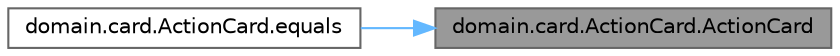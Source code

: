 digraph "domain.card.ActionCard.ActionCard"
{
 // LATEX_PDF_SIZE
  bgcolor="transparent";
  edge [fontname=Helvetica,fontsize=10,labelfontname=Helvetica,labelfontsize=10];
  node [fontname=Helvetica,fontsize=10,shape=box,height=0.2,width=0.4];
  rankdir="RL";
  Node1 [id="Node000001",label="domain.card.ActionCard.ActionCard",height=0.2,width=0.4,color="gray40", fillcolor="grey60", style="filled", fontcolor="black",tooltip=" "];
  Node1 -> Node2 [id="edge1_Node000001_Node000002",dir="back",color="steelblue1",style="solid",tooltip=" "];
  Node2 [id="Node000002",label="domain.card.ActionCard.equals",height=0.2,width=0.4,color="grey40", fillcolor="white", style="filled",URL="$classdomain_1_1card_1_1_action_card.html#a8fe085234348d5b1f448b3c84fa25835",tooltip=" "];
}
